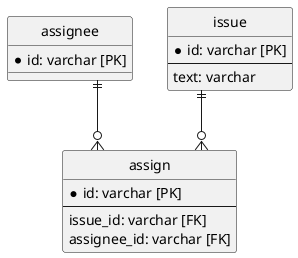 @startuml Good ER r1

hide circle

skinparam linetype ortho

entity "assignee" as assignee {
  * id: varchar [PK]
}

entity "assign" as assign {
    * id: varchar [PK]
    ---
    issue_id: varchar [FK]
    assignee_id: varchar [FK]
}

entity "issue" as issue {
  * id: varchar [PK]
  ---
  text: varchar
}

assignee ||--o{ assign
issue ||--o{ assign

@enduml